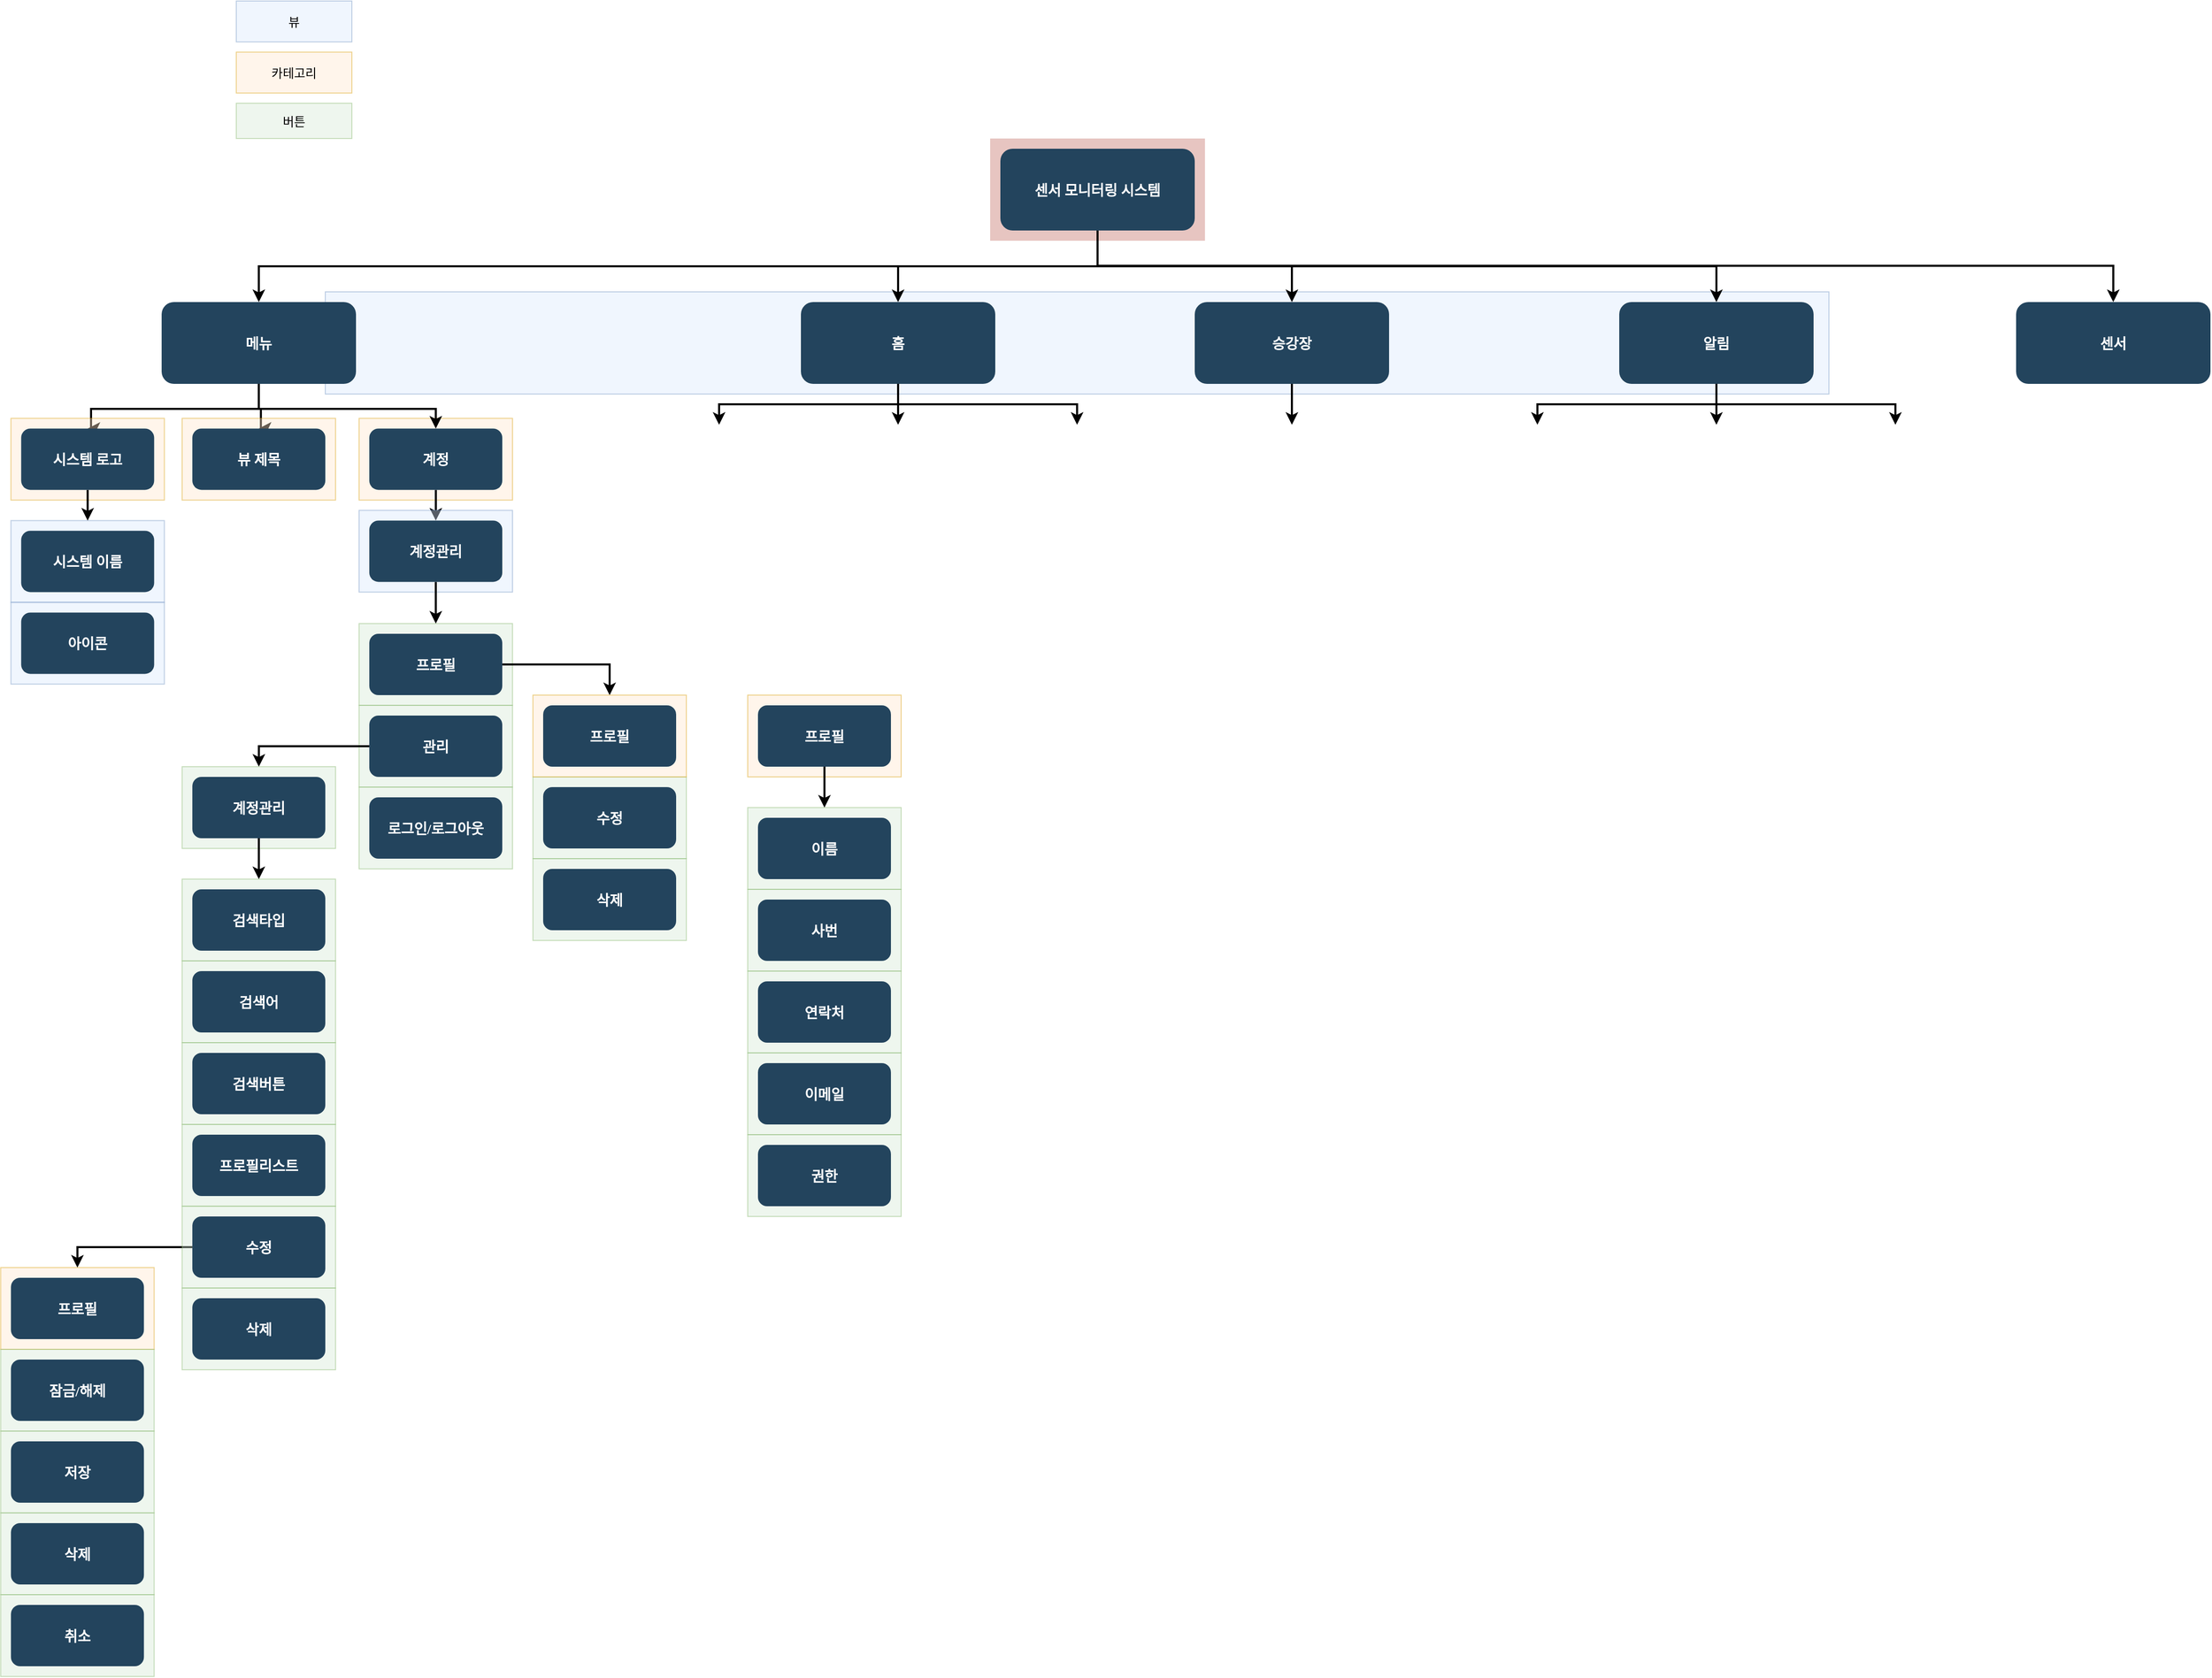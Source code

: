 <mxfile version="12.5.8" type="github">
  <diagram name="Page-1" id="2c0d36ab-eaac-3732-788b-9136903baeff">
    <mxGraphModel dx="3079.5" dy="943" grid="1" gridSize="10" guides="1" tooltips="1" connect="1" arrows="1" fold="1" page="1" pageScale="1.5" pageWidth="1169" pageHeight="827" background="#ffffff" math="0" shadow="0">
      <root>
        <mxCell id="0"/>
        <mxCell id="1" parent="0"/>
        <mxCell id="123" value="" style="fillColor=#AE4132;strokeColor=none;opacity=30;" parent="1" vertex="1">
          <mxGeometry x="747" y="175.5" width="210" height="100.0" as="geometry"/>
        </mxCell>
        <mxCell id="122" value="" style="fillColor=#dae8fc;strokeColor=#6c8ebf;opacity=40;" parent="1" vertex="1">
          <mxGeometry x="97" y="325.5" width="1470" height="100.0" as="geometry"/>
        </mxCell>
        <mxCell id="108" value="" style="fillColor=#ffe6cc;strokeColor=#d79b00;opacity=40;" parent="1" vertex="1">
          <mxGeometry x="130.05" y="449.24" width="150" height="80" as="geometry"/>
        </mxCell>
        <mxCell id="Q9VJitN3D-aqMMfwM0eD-123" style="edgeStyle=orthogonalEdgeStyle;rounded=0;orthogonalLoop=1;jettySize=auto;html=1;strokeWidth=2;" parent="1" source="2" target="10" edge="1">
          <mxGeometry relative="1" as="geometry"/>
        </mxCell>
        <mxCell id="Q9VJitN3D-aqMMfwM0eD-126" style="edgeStyle=orthogonalEdgeStyle;rounded=0;orthogonalLoop=1;jettySize=auto;html=1;strokeWidth=2;" parent="1" source="2" target="Q9VJitN3D-aqMMfwM0eD-125" edge="1">
          <mxGeometry relative="1" as="geometry">
            <Array as="points">
              <mxPoint x="852" y="300"/>
              <mxPoint x="1845" y="300"/>
            </Array>
          </mxGeometry>
        </mxCell>
        <mxCell id="2" value="센서 모니터링 시스템" style="rounded=1;fillColor=#23445D;gradientColor=none;strokeColor=none;fontColor=#FFFFFF;fontStyle=1;fontFamily=Tahoma;fontSize=14" parent="1" vertex="1">
          <mxGeometry x="757" y="185.5" width="190" height="80" as="geometry"/>
        </mxCell>
        <mxCell id="4" value="알림" style="rounded=1;fillColor=#23445D;gradientColor=none;strokeColor=none;fontColor=#FFFFFF;fontStyle=1;fontFamily=Tahoma;fontSize=14" parent="1" vertex="1">
          <mxGeometry x="1362.0" y="335.5" width="190" height="80" as="geometry"/>
        </mxCell>
        <mxCell id="9" value="" style="edgeStyle=elbowEdgeStyle;elbow=vertical;strokeWidth=2;rounded=0" parent="1" source="2" target="4" edge="1">
          <mxGeometry x="337" y="215.5" width="100" height="100" as="geometry">
            <mxPoint x="337" y="315.5" as="sourcePoint"/>
            <mxPoint x="437" y="215.5" as="targetPoint"/>
          </mxGeometry>
        </mxCell>
        <mxCell id="10" value="승강장" style="rounded=1;fillColor=#23445D;gradientColor=none;strokeColor=none;fontColor=#FFFFFF;fontStyle=1;fontFamily=Tahoma;fontSize=14" parent="1" vertex="1">
          <mxGeometry x="947" y="335.5" width="190" height="80" as="geometry"/>
        </mxCell>
        <mxCell id="12" value="홈" style="rounded=1;fillColor=#23445D;gradientColor=none;strokeColor=none;fontColor=#FFFFFF;fontStyle=1;fontFamily=Tahoma;fontSize=14" parent="1" vertex="1">
          <mxGeometry x="562.0" y="335.5" width="190" height="80" as="geometry"/>
        </mxCell>
        <mxCell id="Q9VJitN3D-aqMMfwM0eD-209" style="edgeStyle=orthogonalEdgeStyle;rounded=0;orthogonalLoop=1;jettySize=auto;html=1;entryX=0.5;entryY=0;entryDx=0;entryDy=0;strokeWidth=2;" parent="1" source="13" target="Q9VJitN3D-aqMMfwM0eD-189" edge="1">
          <mxGeometry relative="1" as="geometry">
            <Array as="points">
              <mxPoint x="32.03" y="440"/>
              <mxPoint x="34.03" y="440"/>
            </Array>
          </mxGeometry>
        </mxCell>
        <mxCell id="Q9VJitN3D-aqMMfwM0eD-210" style="edgeStyle=orthogonalEdgeStyle;rounded=0;orthogonalLoop=1;jettySize=auto;html=1;entryX=0.5;entryY=0;entryDx=0;entryDy=0;strokeWidth=2;" parent="1" source="13" target="Q9VJitN3D-aqMMfwM0eD-200" edge="1">
          <mxGeometry relative="1" as="geometry">
            <Array as="points">
              <mxPoint x="32" y="440"/>
              <mxPoint x="-132" y="440"/>
              <mxPoint x="-132" y="459"/>
            </Array>
          </mxGeometry>
        </mxCell>
        <mxCell id="13" value="메뉴" style="rounded=1;fillColor=#23445D;gradientColor=none;strokeColor=none;fontColor=#FFFFFF;fontStyle=1;fontFamily=Tahoma;fontSize=14" parent="1" vertex="1">
          <mxGeometry x="-62.97" y="335.5" width="190" height="80" as="geometry"/>
        </mxCell>
        <mxCell id="Q9VJitN3D-aqMMfwM0eD-219" style="edgeStyle=orthogonalEdgeStyle;rounded=0;orthogonalLoop=1;jettySize=auto;html=1;entryX=0.5;entryY=0;entryDx=0;entryDy=0;strokeWidth=2;" parent="1" source="14" target="Q9VJitN3D-aqMMfwM0eD-214" edge="1">
          <mxGeometry relative="1" as="geometry"/>
        </mxCell>
        <mxCell id="14" value="계정" style="rounded=1;fillColor=#23445D;gradientColor=none;strokeColor=none;fontColor=#FFFFFF;fontStyle=1;fontFamily=Tahoma;fontSize=14" parent="1" vertex="1">
          <mxGeometry x="140.05" y="459.24" width="130" height="60" as="geometry"/>
        </mxCell>
        <mxCell id="59" value="" style="edgeStyle=elbowEdgeStyle;elbow=vertical;strokeWidth=2;rounded=0" parent="1" source="2" target="12" edge="1">
          <mxGeometry x="347" y="225.5" width="100" height="100" as="geometry">
            <mxPoint x="862.0" y="275.5" as="sourcePoint"/>
            <mxPoint x="1467.0" y="345.5" as="targetPoint"/>
          </mxGeometry>
        </mxCell>
        <mxCell id="61" value="" style="edgeStyle=elbowEdgeStyle;elbow=vertical;strokeWidth=2;rounded=0" parent="1" source="2" target="13" edge="1">
          <mxGeometry x="-23" y="135.5" width="100" height="100" as="geometry">
            <mxPoint x="-23" y="235.5" as="sourcePoint"/>
            <mxPoint x="77" y="135.5" as="targetPoint"/>
          </mxGeometry>
        </mxCell>
        <mxCell id="62" value="" style="edgeStyle=elbowEdgeStyle;elbow=vertical;strokeWidth=2;rounded=0;exitX=0.5;exitY=1;exitDx=0;exitDy=0;" parent="1" source="13" target="14" edge="1">
          <mxGeometry x="-192.97" y="135.5" width="100" height="100" as="geometry">
            <mxPoint x="-192.97" y="235.5" as="sourcePoint"/>
            <mxPoint x="-92.97" y="135.5" as="targetPoint"/>
            <Array as="points">
              <mxPoint x="10.03" y="440"/>
            </Array>
          </mxGeometry>
        </mxCell>
        <mxCell id="100" value="" style="edgeStyle=elbowEdgeStyle;elbow=vertical;strokeWidth=2;rounded=0" parent="1" source="12" edge="1">
          <mxGeometry x="-23" y="135.5" width="100" height="100" as="geometry">
            <mxPoint x="-23" y="235.5" as="sourcePoint"/>
            <mxPoint x="482" y="455.5" as="targetPoint"/>
          </mxGeometry>
        </mxCell>
        <mxCell id="101" value="" style="edgeStyle=elbowEdgeStyle;elbow=vertical;strokeWidth=2;rounded=0" parent="1" source="12" edge="1">
          <mxGeometry x="-23" y="135.5" width="100" height="100" as="geometry">
            <mxPoint x="-23" y="235.5" as="sourcePoint"/>
            <mxPoint x="657" y="455.5" as="targetPoint"/>
          </mxGeometry>
        </mxCell>
        <mxCell id="102" value="" style="edgeStyle=elbowEdgeStyle;elbow=vertical;strokeWidth=2;rounded=0" parent="1" source="12" edge="1">
          <mxGeometry x="-23" y="135.5" width="100" height="100" as="geometry">
            <mxPoint x="-23" y="235.5" as="sourcePoint"/>
            <mxPoint x="832" y="455.5" as="targetPoint"/>
          </mxGeometry>
        </mxCell>
        <mxCell id="103" value="" style="edgeStyle=elbowEdgeStyle;elbow=vertical;strokeWidth=2;rounded=0" parent="1" source="10" edge="1">
          <mxGeometry x="-23" y="135.5" width="100" height="100" as="geometry">
            <mxPoint x="-23" y="235.5" as="sourcePoint"/>
            <mxPoint x="1042" y="455.5" as="targetPoint"/>
          </mxGeometry>
        </mxCell>
        <mxCell id="104" value="" style="edgeStyle=elbowEdgeStyle;elbow=vertical;strokeWidth=2;rounded=0" parent="1" source="4" edge="1">
          <mxGeometry x="-23" y="135.5" width="100" height="100" as="geometry">
            <mxPoint x="-23" y="235.5" as="sourcePoint"/>
            <mxPoint x="1457" y="455.5" as="targetPoint"/>
          </mxGeometry>
        </mxCell>
        <mxCell id="105" value="" style="edgeStyle=elbowEdgeStyle;elbow=vertical;strokeWidth=2;rounded=0" parent="1" source="4" edge="1">
          <mxGeometry x="-23" y="135.5" width="100" height="100" as="geometry">
            <mxPoint x="-23" y="235.5" as="sourcePoint"/>
            <mxPoint x="1282" y="455.5" as="targetPoint"/>
          </mxGeometry>
        </mxCell>
        <mxCell id="106" value="" style="edgeStyle=elbowEdgeStyle;elbow=vertical;strokeWidth=2;rounded=0" parent="1" source="4" edge="1">
          <mxGeometry x="-23" y="135.5" width="100" height="100" as="geometry">
            <mxPoint x="-23" y="235.5" as="sourcePoint"/>
            <mxPoint x="1632" y="455.5" as="targetPoint"/>
          </mxGeometry>
        </mxCell>
        <mxCell id="Q9VJitN3D-aqMMfwM0eD-125" value="센서" style="rounded=1;fillColor=#23445D;gradientColor=none;strokeColor=none;fontColor=#FFFFFF;fontStyle=1;fontFamily=Tahoma;fontSize=14" parent="1" vertex="1">
          <mxGeometry x="1750.0" y="335.5" width="190" height="80" as="geometry"/>
        </mxCell>
        <mxCell id="Q9VJitN3D-aqMMfwM0eD-135" value="뷰" style="fillColor=#dae8fc;strokeColor=#6c8ebf;opacity=40;" parent="1" vertex="1">
          <mxGeometry x="10" y="41" width="113" height="40" as="geometry"/>
        </mxCell>
        <mxCell id="Q9VJitN3D-aqMMfwM0eD-136" value="카테고리" style="fillColor=#ffe6cc;strokeColor=#d79b00;opacity=40;" parent="1" vertex="1">
          <mxGeometry x="10" y="91" width="113" height="40" as="geometry"/>
        </mxCell>
        <mxCell id="Q9VJitN3D-aqMMfwM0eD-137" value="버튼" style="fillColor=#d5e8d4;strokeColor=#82b366;opacity=40;" parent="1" vertex="1">
          <mxGeometry x="10" y="141" width="113" height="34.5" as="geometry"/>
        </mxCell>
        <mxCell id="Q9VJitN3D-aqMMfwM0eD-187" value="" style="fillColor=#ffe6cc;strokeColor=#d79b00;opacity=40;" parent="1" vertex="1">
          <mxGeometry x="-42.95" y="449.24" width="150" height="80" as="geometry"/>
        </mxCell>
        <mxCell id="Q9VJitN3D-aqMMfwM0eD-189" value="뷰 제목" style="rounded=1;fillColor=#23445D;gradientColor=none;strokeColor=none;fontColor=#FFFFFF;fontStyle=1;fontFamily=Tahoma;fontSize=14" parent="1" vertex="1">
          <mxGeometry x="-32.95" y="459.24" width="130" height="60" as="geometry"/>
        </mxCell>
        <mxCell id="Q9VJitN3D-aqMMfwM0eD-197" value="" style="fillColor=#dae8fc;strokeColor=#6c8ebf;opacity=40;" parent="1" vertex="1">
          <mxGeometry x="-210.3" y="549.24" width="150" height="80" as="geometry"/>
        </mxCell>
        <mxCell id="Q9VJitN3D-aqMMfwM0eD-198" value="" style="fillColor=#ffe6cc;strokeColor=#d79b00;opacity=40;" parent="1" vertex="1">
          <mxGeometry x="-210.3" y="449.24" width="150" height="80" as="geometry"/>
        </mxCell>
        <mxCell id="hnhDL2s074yxFJpu3EWV-141" style="edgeStyle=orthogonalEdgeStyle;rounded=0;orthogonalLoop=1;jettySize=auto;html=1;entryX=0.5;entryY=0;entryDx=0;entryDy=0;strokeWidth=2;" parent="1" source="Q9VJitN3D-aqMMfwM0eD-200" target="Q9VJitN3D-aqMMfwM0eD-197" edge="1">
          <mxGeometry relative="1" as="geometry"/>
        </mxCell>
        <mxCell id="Q9VJitN3D-aqMMfwM0eD-200" value="시스템 로고" style="rounded=1;fillColor=#23445D;gradientColor=none;strokeColor=none;fontColor=#FFFFFF;fontStyle=1;fontFamily=Tahoma;fontSize=14" parent="1" vertex="1">
          <mxGeometry x="-200.3" y="459.24" width="130" height="60" as="geometry"/>
        </mxCell>
        <mxCell id="Q9VJitN3D-aqMMfwM0eD-201" value="시스템 이름" style="rounded=1;fillColor=#23445D;gradientColor=none;strokeColor=none;fontColor=#FFFFFF;fontStyle=1;fontFamily=Tahoma;fontSize=14" parent="1" vertex="1">
          <mxGeometry x="-200.3" y="559.24" width="130" height="60" as="geometry"/>
        </mxCell>
        <mxCell id="Q9VJitN3D-aqMMfwM0eD-202" value="" style="fillColor=#dae8fc;strokeColor=#6c8ebf;opacity=40;" parent="1" vertex="1">
          <mxGeometry x="-210.3" y="629.24" width="150" height="80" as="geometry"/>
        </mxCell>
        <mxCell id="Q9VJitN3D-aqMMfwM0eD-203" value="아이콘" style="rounded=1;fillColor=#23445D;gradientColor=none;strokeColor=none;fontColor=#FFFFFF;fontStyle=1;fontFamily=Tahoma;fontSize=14" parent="1" vertex="1">
          <mxGeometry x="-200.3" y="639.24" width="130" height="60" as="geometry"/>
        </mxCell>
        <mxCell id="Q9VJitN3D-aqMMfwM0eD-211" value="" style="fillColor=#d5e8d4;strokeColor=#82b366;opacity=40;" parent="1" vertex="1">
          <mxGeometry x="130.05" y="650.0" width="150" height="80" as="geometry"/>
        </mxCell>
        <mxCell id="Q9VJitN3D-aqMMfwM0eD-212" value="" style="fillColor=#dae8fc;strokeColor=#6c8ebf;opacity=40;" parent="1" vertex="1">
          <mxGeometry x="130.05" y="539.24" width="150" height="80" as="geometry"/>
        </mxCell>
        <mxCell id="hnhDL2s074yxFJpu3EWV-142" style="edgeStyle=orthogonalEdgeStyle;rounded=0;orthogonalLoop=1;jettySize=auto;html=1;entryX=0.5;entryY=0;entryDx=0;entryDy=0;strokeWidth=2;" parent="1" source="Q9VJitN3D-aqMMfwM0eD-214" target="Q9VJitN3D-aqMMfwM0eD-211" edge="1">
          <mxGeometry relative="1" as="geometry"/>
        </mxCell>
        <mxCell id="Q9VJitN3D-aqMMfwM0eD-214" value="계정관리" style="rounded=1;fillColor=#23445D;gradientColor=none;strokeColor=none;fontColor=#FFFFFF;fontStyle=1;fontFamily=Tahoma;fontSize=14" parent="1" vertex="1">
          <mxGeometry x="140.05" y="549.24" width="130" height="60" as="geometry"/>
        </mxCell>
        <mxCell id="hnhDL2s074yxFJpu3EWV-134" style="edgeStyle=orthogonalEdgeStyle;rounded=0;orthogonalLoop=1;jettySize=auto;html=1;entryX=0.5;entryY=0;entryDx=0;entryDy=0;strokeWidth=2;" parent="1" source="Q9VJitN3D-aqMMfwM0eD-215" target="hnhDL2s074yxFJpu3EWV-157" edge="1">
          <mxGeometry relative="1" as="geometry"/>
        </mxCell>
        <mxCell id="Q9VJitN3D-aqMMfwM0eD-215" value="프로필" style="rounded=1;fillColor=#23445D;gradientColor=none;strokeColor=none;fontColor=#FFFFFF;fontStyle=1;fontFamily=Tahoma;fontSize=14" parent="1" vertex="1">
          <mxGeometry x="140.05" y="660" width="130" height="60" as="geometry"/>
        </mxCell>
        <mxCell id="Q9VJitN3D-aqMMfwM0eD-216" value="" style="fillColor=#d5e8d4;strokeColor=#82b366;opacity=40;" parent="1" vertex="1">
          <mxGeometry x="130.05" y="730.0" width="150" height="80" as="geometry"/>
        </mxCell>
        <mxCell id="hnhDL2s074yxFJpu3EWV-156" style="edgeStyle=orthogonalEdgeStyle;rounded=0;orthogonalLoop=1;jettySize=auto;html=1;entryX=0.5;entryY=0;entryDx=0;entryDy=0;strokeWidth=2;" parent="1" source="Q9VJitN3D-aqMMfwM0eD-217" target="hnhDL2s074yxFJpu3EWV-144" edge="1">
          <mxGeometry relative="1" as="geometry"/>
        </mxCell>
        <mxCell id="Q9VJitN3D-aqMMfwM0eD-217" value="관리" style="rounded=1;fillColor=#23445D;gradientColor=none;strokeColor=none;fontColor=#FFFFFF;fontStyle=1;fontFamily=Tahoma;fontSize=14" parent="1" vertex="1">
          <mxGeometry x="140.05" y="740" width="130" height="60" as="geometry"/>
        </mxCell>
        <mxCell id="hnhDL2s074yxFJpu3EWV-123" value="" style="fillColor=#d5e8d4;strokeColor=#82b366;opacity=40;" parent="1" vertex="1">
          <mxGeometry x="130.05" y="810.0" width="150" height="80" as="geometry"/>
        </mxCell>
        <mxCell id="hnhDL2s074yxFJpu3EWV-124" value="로그인/로그아웃" style="rounded=1;fillColor=#23445D;gradientColor=none;strokeColor=none;fontColor=#FFFFFF;fontStyle=1;fontFamily=Tahoma;fontSize=14" parent="1" vertex="1">
          <mxGeometry x="140.05" y="820" width="130" height="60" as="geometry"/>
        </mxCell>
        <mxCell id="hnhDL2s074yxFJpu3EWV-137" value="" style="fillColor=#d5e8d4;strokeColor=#82b366;opacity=40;" parent="1" vertex="1">
          <mxGeometry x="300" y="800.0" width="150" height="80" as="geometry"/>
        </mxCell>
        <mxCell id="hnhDL2s074yxFJpu3EWV-138" value="수정" style="rounded=1;fillColor=#23445D;gradientColor=none;strokeColor=none;fontColor=#FFFFFF;fontStyle=1;fontFamily=Tahoma;fontSize=14" parent="1" vertex="1">
          <mxGeometry x="310" y="810" width="130" height="60" as="geometry"/>
        </mxCell>
        <mxCell id="hnhDL2s074yxFJpu3EWV-139" value="" style="fillColor=#d5e8d4;strokeColor=#82b366;opacity=40;" parent="1" vertex="1">
          <mxGeometry x="300" y="880.0" width="150" height="80" as="geometry"/>
        </mxCell>
        <mxCell id="hnhDL2s074yxFJpu3EWV-140" value="삭제" style="rounded=1;fillColor=#23445D;gradientColor=none;strokeColor=none;fontColor=#FFFFFF;fontStyle=1;fontFamily=Tahoma;fontSize=14" parent="1" vertex="1">
          <mxGeometry x="310" y="890" width="130" height="60" as="geometry"/>
        </mxCell>
        <mxCell id="hnhDL2s074yxFJpu3EWV-144" value="" style="fillColor=#d5e8d4;strokeColor=#82b366;opacity=40;" parent="1" vertex="1">
          <mxGeometry x="-42.95" y="790.0" width="150" height="80" as="geometry"/>
        </mxCell>
        <mxCell id="hnhDL2s074yxFJpu3EWV-166" style="edgeStyle=orthogonalEdgeStyle;rounded=0;orthogonalLoop=1;jettySize=auto;html=1;entryX=0.5;entryY=0;entryDx=0;entryDy=0;strokeWidth=2;" parent="1" source="hnhDL2s074yxFJpu3EWV-145" target="hnhDL2s074yxFJpu3EWV-146" edge="1">
          <mxGeometry relative="1" as="geometry"/>
        </mxCell>
        <mxCell id="hnhDL2s074yxFJpu3EWV-145" value="계정관리" style="rounded=1;fillColor=#23445D;gradientColor=none;strokeColor=none;fontColor=#FFFFFF;fontStyle=1;fontFamily=Tahoma;fontSize=14" parent="1" vertex="1">
          <mxGeometry x="-32.95" y="800" width="130" height="60" as="geometry"/>
        </mxCell>
        <mxCell id="hnhDL2s074yxFJpu3EWV-146" value="" style="fillColor=#d5e8d4;strokeColor=#82b366;opacity=40;" parent="1" vertex="1">
          <mxGeometry x="-42.95" y="900.0" width="150" height="80" as="geometry"/>
        </mxCell>
        <mxCell id="hnhDL2s074yxFJpu3EWV-147" value="검색타입" style="rounded=1;fillColor=#23445D;gradientColor=none;strokeColor=none;fontColor=#FFFFFF;fontStyle=1;fontFamily=Tahoma;fontSize=14" parent="1" vertex="1">
          <mxGeometry x="-32.95" y="910" width="130" height="60" as="geometry"/>
        </mxCell>
        <mxCell id="hnhDL2s074yxFJpu3EWV-148" value="" style="fillColor=#d5e8d4;strokeColor=#82b366;opacity=40;" parent="1" vertex="1">
          <mxGeometry x="-42.95" y="980.0" width="150" height="80" as="geometry"/>
        </mxCell>
        <mxCell id="hnhDL2s074yxFJpu3EWV-149" value="검색어" style="rounded=1;fillColor=#23445D;gradientColor=none;strokeColor=none;fontColor=#FFFFFF;fontStyle=1;fontFamily=Tahoma;fontSize=14" parent="1" vertex="1">
          <mxGeometry x="-32.95" y="990" width="130" height="60" as="geometry"/>
        </mxCell>
        <mxCell id="hnhDL2s074yxFJpu3EWV-150" value="" style="fillColor=#d5e8d4;strokeColor=#82b366;opacity=40;" parent="1" vertex="1">
          <mxGeometry x="-42.95" y="1060.0" width="150" height="80" as="geometry"/>
        </mxCell>
        <mxCell id="hnhDL2s074yxFJpu3EWV-151" value="검색버튼" style="rounded=1;fillColor=#23445D;gradientColor=none;strokeColor=none;fontColor=#FFFFFF;fontStyle=1;fontFamily=Tahoma;fontSize=14" parent="1" vertex="1">
          <mxGeometry x="-32.95" y="1070" width="130" height="60" as="geometry"/>
        </mxCell>
        <mxCell id="hnhDL2s074yxFJpu3EWV-152" value="" style="fillColor=#d5e8d4;strokeColor=#82b366;opacity=40;" parent="1" vertex="1">
          <mxGeometry x="-42.95" y="1140.0" width="150" height="80" as="geometry"/>
        </mxCell>
        <mxCell id="hnhDL2s074yxFJpu3EWV-180" style="edgeStyle=orthogonalEdgeStyle;rounded=0;orthogonalLoop=1;jettySize=auto;html=1;entryX=0.5;entryY=0;entryDx=0;entryDy=0;strokeWidth=2;exitX=0;exitY=0.5;exitDx=0;exitDy=0;" parent="1" source="hnhDL2s074yxFJpu3EWV-155" target="hnhDL2s074yxFJpu3EWV-171" edge="1">
          <mxGeometry relative="1" as="geometry"/>
        </mxCell>
        <mxCell id="hnhDL2s074yxFJpu3EWV-153" value="프로필리스트" style="rounded=1;fillColor=#23445D;gradientColor=none;strokeColor=none;fontColor=#FFFFFF;fontStyle=1;fontFamily=Tahoma;fontSize=14" parent="1" vertex="1">
          <mxGeometry x="-32.95" y="1150" width="130" height="60" as="geometry"/>
        </mxCell>
        <mxCell id="hnhDL2s074yxFJpu3EWV-154" value="" style="fillColor=#d5e8d4;strokeColor=#82b366;opacity=40;" parent="1" vertex="1">
          <mxGeometry x="-42.95" y="1220.0" width="150" height="80" as="geometry"/>
        </mxCell>
        <mxCell id="hnhDL2s074yxFJpu3EWV-155" value="수정" style="rounded=1;fillColor=#23445D;gradientColor=none;strokeColor=none;fontColor=#FFFFFF;fontStyle=1;fontFamily=Tahoma;fontSize=14" parent="1" vertex="1">
          <mxGeometry x="-32.95" y="1230" width="130" height="60" as="geometry"/>
        </mxCell>
        <mxCell id="hnhDL2s074yxFJpu3EWV-157" value="" style="fillColor=#ffe6cc;strokeColor=#d79b00;opacity=40;" parent="1" vertex="1">
          <mxGeometry x="300" y="720" width="150" height="80" as="geometry"/>
        </mxCell>
        <mxCell id="hnhDL2s074yxFJpu3EWV-158" value="프로필" style="rounded=1;fillColor=#23445D;gradientColor=none;strokeColor=none;fontColor=#FFFFFF;fontStyle=1;fontFamily=Tahoma;fontSize=14" parent="1" vertex="1">
          <mxGeometry x="310" y="730" width="130" height="60" as="geometry"/>
        </mxCell>
        <mxCell id="hnhDL2s074yxFJpu3EWV-167" value="" style="fillColor=#d5e8d4;strokeColor=#82b366;opacity=40;" parent="1" vertex="1">
          <mxGeometry x="-42.95" y="1300.0" width="150" height="80" as="geometry"/>
        </mxCell>
        <mxCell id="hnhDL2s074yxFJpu3EWV-168" value="삭제" style="rounded=1;fillColor=#23445D;gradientColor=none;strokeColor=none;fontColor=#FFFFFF;fontStyle=1;fontFamily=Tahoma;fontSize=14" parent="1" vertex="1">
          <mxGeometry x="-32.95" y="1310" width="130" height="60" as="geometry"/>
        </mxCell>
        <mxCell id="hnhDL2s074yxFJpu3EWV-171" value="" style="fillColor=#ffe6cc;strokeColor=#d79b00;opacity=40;" parent="1" vertex="1">
          <mxGeometry x="-220.3" y="1280" width="150" height="80" as="geometry"/>
        </mxCell>
        <mxCell id="hnhDL2s074yxFJpu3EWV-172" value="프로필" style="rounded=1;fillColor=#23445D;gradientColor=none;strokeColor=none;fontColor=#FFFFFF;fontStyle=1;fontFamily=Tahoma;fontSize=14" parent="1" vertex="1">
          <mxGeometry x="-210.3" y="1290" width="130" height="60" as="geometry"/>
        </mxCell>
        <mxCell id="hnhDL2s074yxFJpu3EWV-174" value="" style="fillColor=#d5e8d4;strokeColor=#82b366;opacity=40;" parent="1" vertex="1">
          <mxGeometry x="-220.3" y="1360" width="150" height="80" as="geometry"/>
        </mxCell>
        <mxCell id="hnhDL2s074yxFJpu3EWV-175" value="잠금/해제" style="rounded=1;fillColor=#23445D;gradientColor=none;strokeColor=none;fontColor=#FFFFFF;fontStyle=1;fontFamily=Tahoma;fontSize=14" parent="1" vertex="1">
          <mxGeometry x="-210.3" y="1370" width="130" height="60" as="geometry"/>
        </mxCell>
        <mxCell id="hnhDL2s074yxFJpu3EWV-176" value="" style="fillColor=#d5e8d4;strokeColor=#82b366;opacity=40;" parent="1" vertex="1">
          <mxGeometry x="-220.3" y="1440" width="150" height="80" as="geometry"/>
        </mxCell>
        <mxCell id="hnhDL2s074yxFJpu3EWV-177" value="저장" style="rounded=1;fillColor=#23445D;gradientColor=none;strokeColor=none;fontColor=#FFFFFF;fontStyle=1;fontFamily=Tahoma;fontSize=14" parent="1" vertex="1">
          <mxGeometry x="-210.3" y="1450" width="130" height="60" as="geometry"/>
        </mxCell>
        <mxCell id="hnhDL2s074yxFJpu3EWV-178" value="" style="fillColor=#d5e8d4;strokeColor=#82b366;opacity=40;" parent="1" vertex="1">
          <mxGeometry x="-220.3" y="1520" width="150" height="80" as="geometry"/>
        </mxCell>
        <mxCell id="hnhDL2s074yxFJpu3EWV-179" value="삭제" style="rounded=1;fillColor=#23445D;gradientColor=none;strokeColor=none;fontColor=#FFFFFF;fontStyle=1;fontFamily=Tahoma;fontSize=14" parent="1" vertex="1">
          <mxGeometry x="-210.3" y="1530" width="130" height="60" as="geometry"/>
        </mxCell>
        <mxCell id="1WlL7JyDzs8Zzhlj7zEZ-123" value="" style="fillColor=#d5e8d4;strokeColor=#82b366;opacity=40;" vertex="1" parent="1">
          <mxGeometry x="510" y="830.0" width="150" height="80" as="geometry"/>
        </mxCell>
        <mxCell id="1WlL7JyDzs8Zzhlj7zEZ-124" value="이름" style="rounded=1;fillColor=#23445D;gradientColor=none;strokeColor=none;fontColor=#FFFFFF;fontStyle=1;fontFamily=Tahoma;fontSize=14" vertex="1" parent="1">
          <mxGeometry x="520" y="840" width="130" height="60" as="geometry"/>
        </mxCell>
        <mxCell id="1WlL7JyDzs8Zzhlj7zEZ-125" value="" style="fillColor=#d5e8d4;strokeColor=#82b366;opacity=40;" vertex="1" parent="1">
          <mxGeometry x="510" y="910.0" width="150" height="80" as="geometry"/>
        </mxCell>
        <mxCell id="1WlL7JyDzs8Zzhlj7zEZ-126" value="사번" style="rounded=1;fillColor=#23445D;gradientColor=none;strokeColor=none;fontColor=#FFFFFF;fontStyle=1;fontFamily=Tahoma;fontSize=14" vertex="1" parent="1">
          <mxGeometry x="520" y="920" width="130" height="60" as="geometry"/>
        </mxCell>
        <mxCell id="1WlL7JyDzs8Zzhlj7zEZ-127" value="" style="fillColor=#d5e8d4;strokeColor=#82b366;opacity=40;" vertex="1" parent="1">
          <mxGeometry x="510" y="990.0" width="150" height="80" as="geometry"/>
        </mxCell>
        <mxCell id="1WlL7JyDzs8Zzhlj7zEZ-128" value="연락처" style="rounded=1;fillColor=#23445D;gradientColor=none;strokeColor=none;fontColor=#FFFFFF;fontStyle=1;fontFamily=Tahoma;fontSize=14" vertex="1" parent="1">
          <mxGeometry x="520" y="1000" width="130" height="60" as="geometry"/>
        </mxCell>
        <mxCell id="1WlL7JyDzs8Zzhlj7zEZ-129" value="" style="fillColor=#d5e8d4;strokeColor=#82b366;opacity=40;" vertex="1" parent="1">
          <mxGeometry x="510" y="1070" width="150" height="80" as="geometry"/>
        </mxCell>
        <mxCell id="1WlL7JyDzs8Zzhlj7zEZ-130" value="이메일" style="rounded=1;fillColor=#23445D;gradientColor=none;strokeColor=none;fontColor=#FFFFFF;fontStyle=1;fontFamily=Tahoma;fontSize=14" vertex="1" parent="1">
          <mxGeometry x="520" y="1080" width="130" height="60" as="geometry"/>
        </mxCell>
        <mxCell id="1WlL7JyDzs8Zzhlj7zEZ-131" value="" style="fillColor=#d5e8d4;strokeColor=#82b366;opacity=40;" vertex="1" parent="1">
          <mxGeometry x="510" y="1150.0" width="150" height="80" as="geometry"/>
        </mxCell>
        <mxCell id="1WlL7JyDzs8Zzhlj7zEZ-132" value="권한" style="rounded=1;fillColor=#23445D;gradientColor=none;strokeColor=none;fontColor=#FFFFFF;fontStyle=1;fontFamily=Tahoma;fontSize=14" vertex="1" parent="1">
          <mxGeometry x="520" y="1160" width="130" height="60" as="geometry"/>
        </mxCell>
        <mxCell id="1WlL7JyDzs8Zzhlj7zEZ-135" value="" style="fillColor=#ffe6cc;strokeColor=#d79b00;opacity=40;" vertex="1" parent="1">
          <mxGeometry x="510" y="720" width="150" height="80" as="geometry"/>
        </mxCell>
        <mxCell id="1WlL7JyDzs8Zzhlj7zEZ-136" style="edgeStyle=orthogonalEdgeStyle;rounded=0;orthogonalLoop=1;jettySize=auto;html=1;entryX=0.5;entryY=0;entryDx=0;entryDy=0;strokeWidth=2;" edge="1" source="1WlL7JyDzs8Zzhlj7zEZ-137" target="1WlL7JyDzs8Zzhlj7zEZ-123" parent="1">
          <mxGeometry relative="1" as="geometry"/>
        </mxCell>
        <mxCell id="1WlL7JyDzs8Zzhlj7zEZ-137" value="프로필" style="rounded=1;fillColor=#23445D;gradientColor=none;strokeColor=none;fontColor=#FFFFFF;fontStyle=1;fontFamily=Tahoma;fontSize=14" vertex="1" parent="1">
          <mxGeometry x="520" y="730" width="130" height="60" as="geometry"/>
        </mxCell>
        <mxCell id="1WlL7JyDzs8Zzhlj7zEZ-138" value="" style="fillColor=#d5e8d4;strokeColor=#82b366;opacity=40;" vertex="1" parent="1">
          <mxGeometry x="-220.3" y="1600" width="150" height="80" as="geometry"/>
        </mxCell>
        <mxCell id="1WlL7JyDzs8Zzhlj7zEZ-139" value="취소" style="rounded=1;fillColor=#23445D;gradientColor=none;strokeColor=none;fontColor=#FFFFFF;fontStyle=1;fontFamily=Tahoma;fontSize=14" vertex="1" parent="1">
          <mxGeometry x="-210.3" y="1610" width="130" height="60" as="geometry"/>
        </mxCell>
      </root>
    </mxGraphModel>
  </diagram>
</mxfile>
